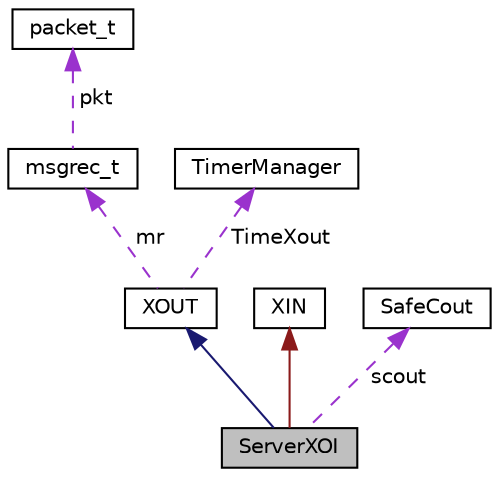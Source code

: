 digraph "ServerXOI"
{
 // LATEX_PDF_SIZE
  edge [fontname="Helvetica",fontsize="10",labelfontname="Helvetica",labelfontsize="10"];
  node [fontname="Helvetica",fontsize="10",shape=record];
  Node1 [label="ServerXOI",height=0.2,width=0.4,color="black", fillcolor="grey75", style="filled", fontcolor="black",tooltip="Класс сервера с асинхронным вводом XIN и выводом XOUT."];
  Node2 -> Node1 [dir="back",color="midnightblue",fontsize="10",style="solid",fontname="Helvetica"];
  Node2 [label="XOUT",height=0.2,width=0.4,color="black", fillcolor="white", style="filled",URL="$classXOUT.html",tooltip="Класс для отправки данных в сокет и приема подтверждений."];
  Node3 -> Node2 [dir="back",color="darkorchid3",fontsize="10",style="dashed",label=" mr" ,fontname="Helvetica"];
  Node3 [label="msgrec_t",height=0.2,width=0.4,color="black", fillcolor="white", style="filled",URL="$structmsgrec__t.html",tooltip="Структура посылаемого сообщения."];
  Node4 -> Node3 [dir="back",color="darkorchid3",fontsize="10",style="dashed",label=" pkt" ,fontname="Helvetica"];
  Node4 [label="packet_t",height=0.2,width=0.4,color="black", fillcolor="white", style="filled",URL="$structpacket__t.html",tooltip="Структура пакета сообщения."];
  Node5 -> Node2 [dir="back",color="darkorchid3",fontsize="10",style="dashed",label=" TimeXout" ,fontname="Helvetica"];
  Node5 [label="TimerManager",height=0.2,width=0.4,color="black", fillcolor="white", style="filled",URL="$classTimerManager.html",tooltip=" "];
  Node6 -> Node1 [dir="back",color="firebrick4",fontsize="10",style="solid",fontname="Helvetica"];
  Node6 [label="XIN",height=0.2,width=0.4,color="black", fillcolor="white", style="filled",URL="$classXIN.html",tooltip="Класс для приема данных и отправки подтверждений."];
  Node7 -> Node1 [dir="back",color="darkorchid3",fontsize="10",style="dashed",label=" scout" ,fontname="Helvetica"];
  Node7 [label="SafeCout",height=0.2,width=0.4,color="black", fillcolor="white", style="filled",URL="$classSafeCout.html",tooltip=" "];
}
